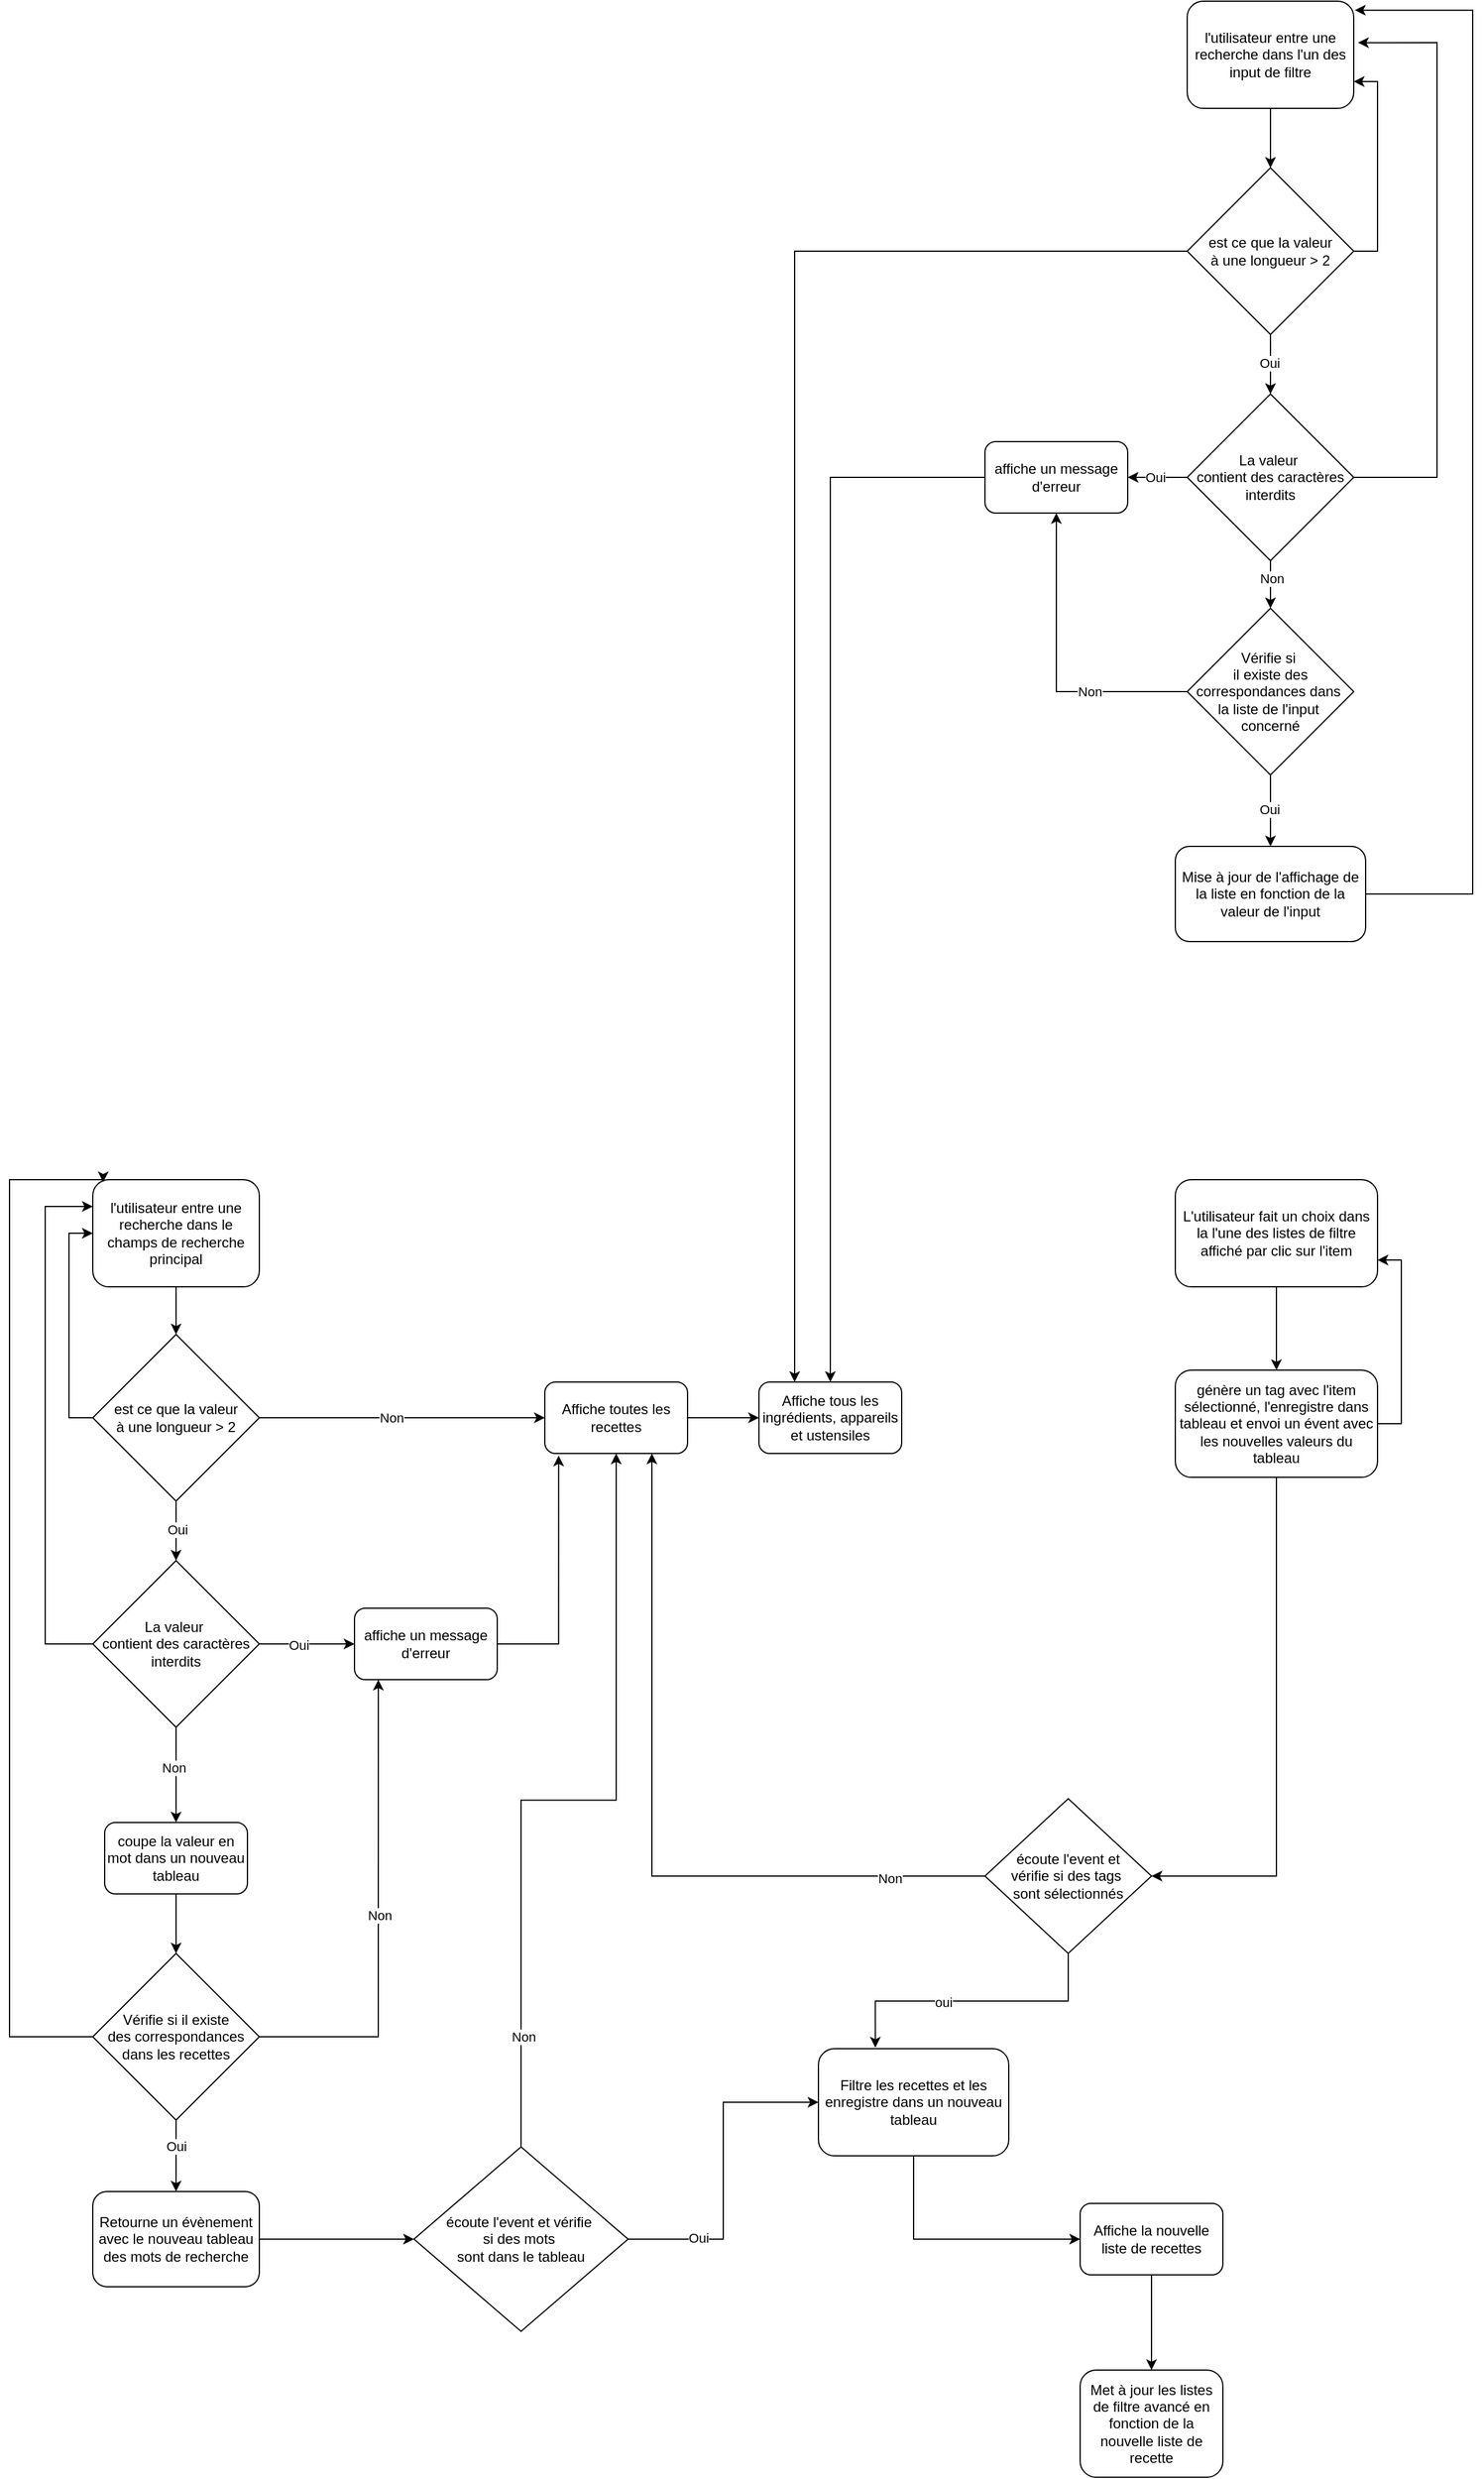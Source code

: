 <mxfile version="24.3.1" type="device">
  <diagram name="Page-1" id="eYKsO1id4bMG_3563-YX">
    <mxGraphModel dx="1660" dy="1527" grid="1" gridSize="10" guides="1" tooltips="1" connect="1" arrows="1" fold="1" page="1" pageScale="1" pageWidth="827" pageHeight="1169" math="0" shadow="0">
      <root>
        <mxCell id="0" />
        <mxCell id="1" parent="0" />
        <mxCell id="UpDIHEUihY1R6ZN1tgJs-8" style="edgeStyle=orthogonalEdgeStyle;rounded=0;orthogonalLoop=1;jettySize=auto;html=1;entryX=0.5;entryY=0;entryDx=0;entryDy=0;" edge="1" parent="1" source="UpDIHEUihY1R6ZN1tgJs-6" target="UpDIHEUihY1R6ZN1tgJs-7">
          <mxGeometry relative="1" as="geometry" />
        </mxCell>
        <mxCell id="UpDIHEUihY1R6ZN1tgJs-6" value="l&#39;utilisateur entre une recherche dans le champs de recherche principal" style="rounded=1;whiteSpace=wrap;html=1;" vertex="1" parent="1">
          <mxGeometry x="20" y="50" width="140" height="90" as="geometry" />
        </mxCell>
        <mxCell id="UpDIHEUihY1R6ZN1tgJs-13" style="edgeStyle=orthogonalEdgeStyle;rounded=0;orthogonalLoop=1;jettySize=auto;html=1;exitX=0.5;exitY=1;exitDx=0;exitDy=0;entryX=0.5;entryY=0;entryDx=0;entryDy=0;" edge="1" parent="1" source="UpDIHEUihY1R6ZN1tgJs-7" target="UpDIHEUihY1R6ZN1tgJs-12">
          <mxGeometry relative="1" as="geometry" />
        </mxCell>
        <mxCell id="UpDIHEUihY1R6ZN1tgJs-14" value="Oui" style="edgeLabel;html=1;align=center;verticalAlign=middle;resizable=0;points=[];" vertex="1" connectable="0" parent="UpDIHEUihY1R6ZN1tgJs-13">
          <mxGeometry x="-0.045" y="1" relative="1" as="geometry">
            <mxPoint as="offset" />
          </mxGeometry>
        </mxCell>
        <mxCell id="UpDIHEUihY1R6ZN1tgJs-16" style="edgeStyle=orthogonalEdgeStyle;rounded=0;orthogonalLoop=1;jettySize=auto;html=1;exitX=1;exitY=0.5;exitDx=0;exitDy=0;" edge="1" parent="1" source="UpDIHEUihY1R6ZN1tgJs-7" target="UpDIHEUihY1R6ZN1tgJs-15">
          <mxGeometry relative="1" as="geometry" />
        </mxCell>
        <mxCell id="UpDIHEUihY1R6ZN1tgJs-17" value="Non" style="edgeLabel;html=1;align=center;verticalAlign=middle;resizable=0;points=[];" vertex="1" connectable="0" parent="UpDIHEUihY1R6ZN1tgJs-16">
          <mxGeometry x="-0.078" relative="1" as="geometry">
            <mxPoint as="offset" />
          </mxGeometry>
        </mxCell>
        <mxCell id="UpDIHEUihY1R6ZN1tgJs-73" style="edgeStyle=orthogonalEdgeStyle;rounded=0;orthogonalLoop=1;jettySize=auto;html=1;exitX=0;exitY=0.5;exitDx=0;exitDy=0;entryX=0;entryY=0.5;entryDx=0;entryDy=0;" edge="1" parent="1" source="UpDIHEUihY1R6ZN1tgJs-7" target="UpDIHEUihY1R6ZN1tgJs-6">
          <mxGeometry relative="1" as="geometry" />
        </mxCell>
        <mxCell id="UpDIHEUihY1R6ZN1tgJs-7" value="est ce que la valeur&lt;div&gt;à une longueur &amp;gt; 2&lt;/div&gt;" style="rhombus;whiteSpace=wrap;html=1;" vertex="1" parent="1">
          <mxGeometry x="20" y="180" width="140" height="140" as="geometry" />
        </mxCell>
        <mxCell id="UpDIHEUihY1R6ZN1tgJs-20" style="edgeStyle=orthogonalEdgeStyle;rounded=0;orthogonalLoop=1;jettySize=auto;html=1;" edge="1" parent="1" source="UpDIHEUihY1R6ZN1tgJs-12" target="UpDIHEUihY1R6ZN1tgJs-19">
          <mxGeometry relative="1" as="geometry" />
        </mxCell>
        <mxCell id="UpDIHEUihY1R6ZN1tgJs-21" value="Non" style="edgeLabel;html=1;align=center;verticalAlign=middle;resizable=0;points=[];" vertex="1" connectable="0" parent="UpDIHEUihY1R6ZN1tgJs-20">
          <mxGeometry x="-0.149" y="-2" relative="1" as="geometry">
            <mxPoint as="offset" />
          </mxGeometry>
        </mxCell>
        <mxCell id="UpDIHEUihY1R6ZN1tgJs-23" style="edgeStyle=orthogonalEdgeStyle;rounded=0;orthogonalLoop=1;jettySize=auto;html=1;exitX=1;exitY=0.5;exitDx=0;exitDy=0;entryX=0;entryY=0.5;entryDx=0;entryDy=0;" edge="1" parent="1" source="UpDIHEUihY1R6ZN1tgJs-12" target="UpDIHEUihY1R6ZN1tgJs-22">
          <mxGeometry relative="1" as="geometry" />
        </mxCell>
        <mxCell id="UpDIHEUihY1R6ZN1tgJs-24" value="Oui" style="edgeLabel;html=1;align=center;verticalAlign=middle;resizable=0;points=[];" vertex="1" connectable="0" parent="UpDIHEUihY1R6ZN1tgJs-23">
          <mxGeometry x="-0.189" y="-1" relative="1" as="geometry">
            <mxPoint as="offset" />
          </mxGeometry>
        </mxCell>
        <mxCell id="UpDIHEUihY1R6ZN1tgJs-74" style="edgeStyle=orthogonalEdgeStyle;rounded=0;orthogonalLoop=1;jettySize=auto;html=1;exitX=0;exitY=0.5;exitDx=0;exitDy=0;entryX=0;entryY=0.25;entryDx=0;entryDy=0;" edge="1" parent="1" source="UpDIHEUihY1R6ZN1tgJs-12" target="UpDIHEUihY1R6ZN1tgJs-6">
          <mxGeometry relative="1" as="geometry">
            <Array as="points">
              <mxPoint x="-20" y="440" />
              <mxPoint x="-20" y="73" />
            </Array>
          </mxGeometry>
        </mxCell>
        <mxCell id="UpDIHEUihY1R6ZN1tgJs-12" value="La valeur&amp;nbsp;&lt;div&gt;contient des caractères interdits&lt;/div&gt;" style="rhombus;whiteSpace=wrap;html=1;" vertex="1" parent="1">
          <mxGeometry x="20" y="370" width="140" height="140" as="geometry" />
        </mxCell>
        <mxCell id="UpDIHEUihY1R6ZN1tgJs-40" style="edgeStyle=orthogonalEdgeStyle;rounded=0;orthogonalLoop=1;jettySize=auto;html=1;exitX=1;exitY=0.5;exitDx=0;exitDy=0;entryX=0;entryY=0.5;entryDx=0;entryDy=0;" edge="1" parent="1" source="UpDIHEUihY1R6ZN1tgJs-15" target="UpDIHEUihY1R6ZN1tgJs-39">
          <mxGeometry relative="1" as="geometry" />
        </mxCell>
        <mxCell id="UpDIHEUihY1R6ZN1tgJs-15" value="Affiche toutes les recettes" style="rounded=1;whiteSpace=wrap;html=1;" vertex="1" parent="1">
          <mxGeometry x="400" y="220" width="120" height="60" as="geometry" />
        </mxCell>
        <mxCell id="UpDIHEUihY1R6ZN1tgJs-30" style="edgeStyle=orthogonalEdgeStyle;rounded=0;orthogonalLoop=1;jettySize=auto;html=1;exitX=0.5;exitY=1;exitDx=0;exitDy=0;entryX=0.5;entryY=0;entryDx=0;entryDy=0;" edge="1" parent="1" source="UpDIHEUihY1R6ZN1tgJs-19" target="UpDIHEUihY1R6ZN1tgJs-29">
          <mxGeometry relative="1" as="geometry" />
        </mxCell>
        <mxCell id="UpDIHEUihY1R6ZN1tgJs-75" style="edgeStyle=orthogonalEdgeStyle;rounded=0;orthogonalLoop=1;jettySize=auto;html=1;exitX=0;exitY=0.5;exitDx=0;exitDy=0;entryX=0.062;entryY=0.024;entryDx=0;entryDy=0;entryPerimeter=0;" edge="1" parent="1" source="UpDIHEUihY1R6ZN1tgJs-29" target="UpDIHEUihY1R6ZN1tgJs-6">
          <mxGeometry relative="1" as="geometry">
            <Array as="points">
              <mxPoint x="-50" y="770" />
              <mxPoint x="-50" y="50" />
              <mxPoint x="29" y="50" />
            </Array>
          </mxGeometry>
        </mxCell>
        <mxCell id="UpDIHEUihY1R6ZN1tgJs-19" value="coupe la valeur en mot dans un nouveau tableau" style="rounded=1;whiteSpace=wrap;html=1;" vertex="1" parent="1">
          <mxGeometry x="30" y="590" width="120" height="60" as="geometry" />
        </mxCell>
        <mxCell id="UpDIHEUihY1R6ZN1tgJs-22" value="affiche un message d&#39;erreur" style="rounded=1;whiteSpace=wrap;html=1;" vertex="1" parent="1">
          <mxGeometry x="240" y="410" width="120" height="60" as="geometry" />
        </mxCell>
        <mxCell id="UpDIHEUihY1R6ZN1tgJs-34" style="edgeStyle=orthogonalEdgeStyle;rounded=0;orthogonalLoop=1;jettySize=auto;html=1;exitX=0.5;exitY=1;exitDx=0;exitDy=0;entryX=0.5;entryY=0;entryDx=0;entryDy=0;" edge="1" parent="1" source="UpDIHEUihY1R6ZN1tgJs-29" target="UpDIHEUihY1R6ZN1tgJs-33">
          <mxGeometry relative="1" as="geometry" />
        </mxCell>
        <mxCell id="UpDIHEUihY1R6ZN1tgJs-35" value="Oui" style="edgeLabel;html=1;align=center;verticalAlign=middle;resizable=0;points=[];" vertex="1" connectable="0" parent="UpDIHEUihY1R6ZN1tgJs-34">
          <mxGeometry x="-0.264" relative="1" as="geometry">
            <mxPoint as="offset" />
          </mxGeometry>
        </mxCell>
        <mxCell id="UpDIHEUihY1R6ZN1tgJs-29" value="Vérifie si il existe&lt;div&gt;des correspondances&lt;/div&gt;&lt;div&gt;dans les recettes&lt;/div&gt;" style="rhombus;whiteSpace=wrap;html=1;" vertex="1" parent="1">
          <mxGeometry x="20" y="700" width="140" height="140" as="geometry" />
        </mxCell>
        <mxCell id="UpDIHEUihY1R6ZN1tgJs-31" style="edgeStyle=orthogonalEdgeStyle;rounded=0;orthogonalLoop=1;jettySize=auto;html=1;exitX=1;exitY=0.5;exitDx=0;exitDy=0;entryX=0.167;entryY=1;entryDx=0;entryDy=0;entryPerimeter=0;" edge="1" parent="1" source="UpDIHEUihY1R6ZN1tgJs-29" target="UpDIHEUihY1R6ZN1tgJs-22">
          <mxGeometry relative="1" as="geometry" />
        </mxCell>
        <mxCell id="UpDIHEUihY1R6ZN1tgJs-32" value="Non" style="edgeLabel;html=1;align=center;verticalAlign=middle;resizable=0;points=[];" vertex="1" connectable="0" parent="UpDIHEUihY1R6ZN1tgJs-31">
          <mxGeometry x="0.011" y="-1" relative="1" as="geometry">
            <mxPoint as="offset" />
          </mxGeometry>
        </mxCell>
        <mxCell id="UpDIHEUihY1R6ZN1tgJs-88" style="edgeStyle=orthogonalEdgeStyle;rounded=0;orthogonalLoop=1;jettySize=auto;html=1;exitX=1;exitY=0.5;exitDx=0;exitDy=0;" edge="1" parent="1" source="UpDIHEUihY1R6ZN1tgJs-33" target="UpDIHEUihY1R6ZN1tgJs-87">
          <mxGeometry relative="1" as="geometry" />
        </mxCell>
        <mxCell id="UpDIHEUihY1R6ZN1tgJs-33" value="Retourne un évènement avec le nouveau tableau des mots de recherche" style="rounded=1;whiteSpace=wrap;html=1;" vertex="1" parent="1">
          <mxGeometry x="20" y="900" width="140" height="80" as="geometry" />
        </mxCell>
        <mxCell id="UpDIHEUihY1R6ZN1tgJs-38" style="edgeStyle=orthogonalEdgeStyle;rounded=0;orthogonalLoop=1;jettySize=auto;html=1;exitX=1;exitY=0.5;exitDx=0;exitDy=0;entryX=0.097;entryY=1.029;entryDx=0;entryDy=0;entryPerimeter=0;" edge="1" parent="1" source="UpDIHEUihY1R6ZN1tgJs-22" target="UpDIHEUihY1R6ZN1tgJs-15">
          <mxGeometry relative="1" as="geometry" />
        </mxCell>
        <mxCell id="UpDIHEUihY1R6ZN1tgJs-39" value="Affiche tous les ingrédients, appareils et ustensiles" style="rounded=1;whiteSpace=wrap;html=1;" vertex="1" parent="1">
          <mxGeometry x="580" y="220" width="120" height="60" as="geometry" />
        </mxCell>
        <mxCell id="UpDIHEUihY1R6ZN1tgJs-49" style="edgeStyle=orthogonalEdgeStyle;rounded=0;orthogonalLoop=1;jettySize=auto;html=1;exitX=0.5;exitY=1;exitDx=0;exitDy=0;entryX=0.5;entryY=0;entryDx=0;entryDy=0;" edge="1" parent="1" source="UpDIHEUihY1R6ZN1tgJs-42" target="UpDIHEUihY1R6ZN1tgJs-43">
          <mxGeometry relative="1" as="geometry" />
        </mxCell>
        <mxCell id="UpDIHEUihY1R6ZN1tgJs-42" value="l&#39;utilisateur entre une recherche dans l&#39;un des input de filtre" style="rounded=1;whiteSpace=wrap;html=1;" vertex="1" parent="1">
          <mxGeometry x="940" y="-940" width="140" height="90" as="geometry" />
        </mxCell>
        <mxCell id="UpDIHEUihY1R6ZN1tgJs-51" style="edgeStyle=orthogonalEdgeStyle;rounded=0;orthogonalLoop=1;jettySize=auto;html=1;exitX=0.5;exitY=1;exitDx=0;exitDy=0;entryX=0.5;entryY=0;entryDx=0;entryDy=0;" edge="1" parent="1" source="UpDIHEUihY1R6ZN1tgJs-43" target="UpDIHEUihY1R6ZN1tgJs-50">
          <mxGeometry relative="1" as="geometry" />
        </mxCell>
        <mxCell id="UpDIHEUihY1R6ZN1tgJs-52" value="Oui" style="edgeLabel;html=1;align=center;verticalAlign=middle;resizable=0;points=[];" vertex="1" connectable="0" parent="UpDIHEUihY1R6ZN1tgJs-51">
          <mxGeometry x="-0.069" y="-1" relative="1" as="geometry">
            <mxPoint as="offset" />
          </mxGeometry>
        </mxCell>
        <mxCell id="UpDIHEUihY1R6ZN1tgJs-72" style="edgeStyle=orthogonalEdgeStyle;rounded=0;orthogonalLoop=1;jettySize=auto;html=1;exitX=0;exitY=0.5;exitDx=0;exitDy=0;entryX=0.25;entryY=0;entryDx=0;entryDy=0;" edge="1" parent="1" source="UpDIHEUihY1R6ZN1tgJs-43" target="UpDIHEUihY1R6ZN1tgJs-39">
          <mxGeometry relative="1" as="geometry" />
        </mxCell>
        <mxCell id="UpDIHEUihY1R6ZN1tgJs-76" style="edgeStyle=orthogonalEdgeStyle;rounded=0;orthogonalLoop=1;jettySize=auto;html=1;exitX=1;exitY=0.5;exitDx=0;exitDy=0;entryX=1;entryY=0.75;entryDx=0;entryDy=0;" edge="1" parent="1" source="UpDIHEUihY1R6ZN1tgJs-43" target="UpDIHEUihY1R6ZN1tgJs-42">
          <mxGeometry relative="1" as="geometry" />
        </mxCell>
        <mxCell id="UpDIHEUihY1R6ZN1tgJs-43" value="est ce que la valeur&lt;div&gt;à une longueur &amp;gt; 2&lt;/div&gt;" style="rhombus;whiteSpace=wrap;html=1;" vertex="1" parent="1">
          <mxGeometry x="940" y="-800" width="140" height="140" as="geometry" />
        </mxCell>
        <mxCell id="UpDIHEUihY1R6ZN1tgJs-54" style="edgeStyle=orthogonalEdgeStyle;rounded=0;orthogonalLoop=1;jettySize=auto;html=1;exitX=0;exitY=0.5;exitDx=0;exitDy=0;entryX=1;entryY=0.5;entryDx=0;entryDy=0;" edge="1" parent="1" source="UpDIHEUihY1R6ZN1tgJs-50" target="UpDIHEUihY1R6ZN1tgJs-53">
          <mxGeometry relative="1" as="geometry" />
        </mxCell>
        <mxCell id="UpDIHEUihY1R6ZN1tgJs-55" value="Oui" style="edgeLabel;html=1;align=center;verticalAlign=middle;resizable=0;points=[];" vertex="1" connectable="0" parent="UpDIHEUihY1R6ZN1tgJs-54">
          <mxGeometry x="0.083" relative="1" as="geometry">
            <mxPoint as="offset" />
          </mxGeometry>
        </mxCell>
        <mxCell id="UpDIHEUihY1R6ZN1tgJs-60" style="edgeStyle=orthogonalEdgeStyle;rounded=0;orthogonalLoop=1;jettySize=auto;html=1;exitX=0.5;exitY=1;exitDx=0;exitDy=0;entryX=0.5;entryY=0;entryDx=0;entryDy=0;" edge="1" parent="1" source="UpDIHEUihY1R6ZN1tgJs-50" target="UpDIHEUihY1R6ZN1tgJs-59">
          <mxGeometry relative="1" as="geometry" />
        </mxCell>
        <mxCell id="UpDIHEUihY1R6ZN1tgJs-61" value="Non" style="edgeLabel;html=1;align=center;verticalAlign=middle;resizable=0;points=[];" vertex="1" connectable="0" parent="UpDIHEUihY1R6ZN1tgJs-60">
          <mxGeometry x="-0.263" y="1" relative="1" as="geometry">
            <mxPoint as="offset" />
          </mxGeometry>
        </mxCell>
        <mxCell id="UpDIHEUihY1R6ZN1tgJs-50" value="La valeur&amp;nbsp;&lt;div&gt;contient des caractères interdits&lt;/div&gt;" style="rhombus;whiteSpace=wrap;html=1;" vertex="1" parent="1">
          <mxGeometry x="940" y="-610" width="140" height="140" as="geometry" />
        </mxCell>
        <mxCell id="UpDIHEUihY1R6ZN1tgJs-71" style="edgeStyle=orthogonalEdgeStyle;rounded=0;orthogonalLoop=1;jettySize=auto;html=1;exitX=0;exitY=0.5;exitDx=0;exitDy=0;entryX=0.5;entryY=0;entryDx=0;entryDy=0;" edge="1" parent="1" source="UpDIHEUihY1R6ZN1tgJs-53" target="UpDIHEUihY1R6ZN1tgJs-39">
          <mxGeometry relative="1" as="geometry" />
        </mxCell>
        <mxCell id="UpDIHEUihY1R6ZN1tgJs-53" value="affiche un message d&#39;erreur" style="rounded=1;whiteSpace=wrap;html=1;" vertex="1" parent="1">
          <mxGeometry x="770" y="-570" width="120" height="60" as="geometry" />
        </mxCell>
        <mxCell id="UpDIHEUihY1R6ZN1tgJs-63" style="edgeStyle=orthogonalEdgeStyle;rounded=0;orthogonalLoop=1;jettySize=auto;html=1;exitX=0;exitY=0.5;exitDx=0;exitDy=0;entryX=0.5;entryY=1;entryDx=0;entryDy=0;" edge="1" parent="1" source="UpDIHEUihY1R6ZN1tgJs-59" target="UpDIHEUihY1R6ZN1tgJs-53">
          <mxGeometry relative="1" as="geometry" />
        </mxCell>
        <mxCell id="UpDIHEUihY1R6ZN1tgJs-64" value="Non" style="edgeLabel;html=1;align=center;verticalAlign=middle;resizable=0;points=[];" vertex="1" connectable="0" parent="UpDIHEUihY1R6ZN1tgJs-63">
          <mxGeometry x="-0.365" relative="1" as="geometry">
            <mxPoint as="offset" />
          </mxGeometry>
        </mxCell>
        <mxCell id="UpDIHEUihY1R6ZN1tgJs-67" style="edgeStyle=orthogonalEdgeStyle;rounded=0;orthogonalLoop=1;jettySize=auto;html=1;exitX=0.5;exitY=1;exitDx=0;exitDy=0;" edge="1" parent="1" source="UpDIHEUihY1R6ZN1tgJs-59" target="UpDIHEUihY1R6ZN1tgJs-66">
          <mxGeometry relative="1" as="geometry" />
        </mxCell>
        <mxCell id="UpDIHEUihY1R6ZN1tgJs-68" value="Oui" style="edgeLabel;html=1;align=center;verticalAlign=middle;resizable=0;points=[];" vertex="1" connectable="0" parent="UpDIHEUihY1R6ZN1tgJs-67">
          <mxGeometry x="-0.048" y="-1" relative="1" as="geometry">
            <mxPoint as="offset" />
          </mxGeometry>
        </mxCell>
        <mxCell id="UpDIHEUihY1R6ZN1tgJs-59" value="Vérifie si&amp;nbsp;&lt;div&gt;il&amp;nbsp;&lt;span style=&quot;background-color: initial;&quot;&gt;existe&amp;nbsp;&lt;/span&gt;&lt;span style=&quot;background-color: initial;&quot;&gt;des correspondances&amp;nbsp;&lt;/span&gt;&lt;span style=&quot;background-color: initial;&quot;&gt;dans&amp;nbsp;&lt;/span&gt;&lt;/div&gt;&lt;div&gt;&lt;span style=&quot;background-color: initial;&quot;&gt;la liste de&amp;nbsp;&lt;/span&gt;&lt;span style=&quot;background-color: initial;&quot;&gt;l&#39;input&amp;nbsp;&lt;/span&gt;&lt;/div&gt;&lt;div&gt;&lt;span style=&quot;background-color: initial;&quot;&gt;concerné&lt;/span&gt;&lt;/div&gt;" style="rhombus;whiteSpace=wrap;html=1;" vertex="1" parent="1">
          <mxGeometry x="940" y="-430" width="140" height="140" as="geometry" />
        </mxCell>
        <mxCell id="UpDIHEUihY1R6ZN1tgJs-81" style="edgeStyle=orthogonalEdgeStyle;rounded=0;orthogonalLoop=1;jettySize=auto;html=1;exitX=0.5;exitY=1;exitDx=0;exitDy=0;entryX=0.5;entryY=0;entryDx=0;entryDy=0;" edge="1" parent="1" source="UpDIHEUihY1R6ZN1tgJs-65" target="UpDIHEUihY1R6ZN1tgJs-79">
          <mxGeometry relative="1" as="geometry" />
        </mxCell>
        <mxCell id="UpDIHEUihY1R6ZN1tgJs-65" value="L&#39;utilisateur fait un choix dans la l&#39;une des listes de filtre affiché par clic sur l&#39;item" style="rounded=1;whiteSpace=wrap;html=1;" vertex="1" parent="1">
          <mxGeometry x="930" y="50" width="170" height="90" as="geometry" />
        </mxCell>
        <mxCell id="UpDIHEUihY1R6ZN1tgJs-66" value="Mise à jour de l&#39;affichage de la liste en fonction de la valeur de l&#39;input" style="rounded=1;whiteSpace=wrap;html=1;" vertex="1" parent="1">
          <mxGeometry x="930" y="-230" width="160" height="80" as="geometry" />
        </mxCell>
        <mxCell id="UpDIHEUihY1R6ZN1tgJs-77" style="edgeStyle=orthogonalEdgeStyle;rounded=0;orthogonalLoop=1;jettySize=auto;html=1;exitX=1;exitY=0.5;exitDx=0;exitDy=0;entryX=1.026;entryY=0.387;entryDx=0;entryDy=0;entryPerimeter=0;" edge="1" parent="1" source="UpDIHEUihY1R6ZN1tgJs-50" target="UpDIHEUihY1R6ZN1tgJs-42">
          <mxGeometry relative="1" as="geometry">
            <Array as="points">
              <mxPoint x="1150" y="-540" />
              <mxPoint x="1150" y="-905" />
            </Array>
          </mxGeometry>
        </mxCell>
        <mxCell id="UpDIHEUihY1R6ZN1tgJs-78" style="edgeStyle=orthogonalEdgeStyle;rounded=0;orthogonalLoop=1;jettySize=auto;html=1;exitX=1;exitY=0.5;exitDx=0;exitDy=0;entryX=1.007;entryY=0.084;entryDx=0;entryDy=0;entryPerimeter=0;" edge="1" parent="1" source="UpDIHEUihY1R6ZN1tgJs-66" target="UpDIHEUihY1R6ZN1tgJs-42">
          <mxGeometry relative="1" as="geometry">
            <Array as="points">
              <mxPoint x="1180" y="-190" />
              <mxPoint x="1180" y="-932" />
            </Array>
          </mxGeometry>
        </mxCell>
        <mxCell id="UpDIHEUihY1R6ZN1tgJs-80" style="edgeStyle=orthogonalEdgeStyle;rounded=0;orthogonalLoop=1;jettySize=auto;html=1;exitX=1;exitY=0.5;exitDx=0;exitDy=0;entryX=1;entryY=0.75;entryDx=0;entryDy=0;" edge="1" parent="1" source="UpDIHEUihY1R6ZN1tgJs-79" target="UpDIHEUihY1R6ZN1tgJs-65">
          <mxGeometry relative="1" as="geometry" />
        </mxCell>
        <mxCell id="UpDIHEUihY1R6ZN1tgJs-83" style="edgeStyle=orthogonalEdgeStyle;rounded=0;orthogonalLoop=1;jettySize=auto;html=1;exitX=0.5;exitY=1;exitDx=0;exitDy=0;entryX=1;entryY=0.5;entryDx=0;entryDy=0;" edge="1" parent="1" source="UpDIHEUihY1R6ZN1tgJs-79" target="UpDIHEUihY1R6ZN1tgJs-82">
          <mxGeometry relative="1" as="geometry" />
        </mxCell>
        <mxCell id="UpDIHEUihY1R6ZN1tgJs-79" value="génère un tag avec l&#39;item sélectionné, l&#39;enregistre dans tableau et envoi un évent avec les nouvelles valeurs du tableau" style="rounded=1;whiteSpace=wrap;html=1;" vertex="1" parent="1">
          <mxGeometry x="930" y="210" width="170" height="90" as="geometry" />
        </mxCell>
        <mxCell id="UpDIHEUihY1R6ZN1tgJs-84" style="edgeStyle=orthogonalEdgeStyle;rounded=0;orthogonalLoop=1;jettySize=auto;html=1;entryX=0.75;entryY=1;entryDx=0;entryDy=0;" edge="1" parent="1" source="UpDIHEUihY1R6ZN1tgJs-82" target="UpDIHEUihY1R6ZN1tgJs-15">
          <mxGeometry relative="1" as="geometry" />
        </mxCell>
        <mxCell id="UpDIHEUihY1R6ZN1tgJs-85" value="Non" style="edgeLabel;html=1;align=center;verticalAlign=middle;resizable=0;points=[];" vertex="1" connectable="0" parent="UpDIHEUihY1R6ZN1tgJs-84">
          <mxGeometry x="-0.747" y="2" relative="1" as="geometry">
            <mxPoint as="offset" />
          </mxGeometry>
        </mxCell>
        <mxCell id="UpDIHEUihY1R6ZN1tgJs-82" value="écoute l&#39;event et&lt;div&gt;vérifie si des tags&amp;nbsp;&lt;div&gt;sont sélectionnés&lt;/div&gt;&lt;/div&gt;" style="rhombus;whiteSpace=wrap;html=1;" vertex="1" parent="1">
          <mxGeometry x="770" y="570" width="140" height="130" as="geometry" />
        </mxCell>
        <mxCell id="UpDIHEUihY1R6ZN1tgJs-89" style="edgeStyle=orthogonalEdgeStyle;rounded=0;orthogonalLoop=1;jettySize=auto;html=1;exitX=0.5;exitY=0;exitDx=0;exitDy=0;entryX=0.5;entryY=1;entryDx=0;entryDy=0;" edge="1" parent="1" source="UpDIHEUihY1R6ZN1tgJs-87" target="UpDIHEUihY1R6ZN1tgJs-15">
          <mxGeometry relative="1" as="geometry" />
        </mxCell>
        <mxCell id="UpDIHEUihY1R6ZN1tgJs-90" value="Non" style="edgeLabel;html=1;align=center;verticalAlign=middle;resizable=0;points=[];" vertex="1" connectable="0" parent="UpDIHEUihY1R6ZN1tgJs-89">
          <mxGeometry x="-0.721" y="-2" relative="1" as="geometry">
            <mxPoint as="offset" />
          </mxGeometry>
        </mxCell>
        <mxCell id="UpDIHEUihY1R6ZN1tgJs-97" style="edgeStyle=orthogonalEdgeStyle;rounded=0;orthogonalLoop=1;jettySize=auto;html=1;exitX=1;exitY=0.5;exitDx=0;exitDy=0;" edge="1" parent="1" source="UpDIHEUihY1R6ZN1tgJs-87" target="UpDIHEUihY1R6ZN1tgJs-96">
          <mxGeometry relative="1" as="geometry" />
        </mxCell>
        <mxCell id="UpDIHEUihY1R6ZN1tgJs-98" value="Oui" style="edgeLabel;html=1;align=center;verticalAlign=middle;resizable=0;points=[];" vertex="1" connectable="0" parent="UpDIHEUihY1R6ZN1tgJs-97">
          <mxGeometry x="-0.573" y="1" relative="1" as="geometry">
            <mxPoint as="offset" />
          </mxGeometry>
        </mxCell>
        <mxCell id="UpDIHEUihY1R6ZN1tgJs-87" value="écoute l&#39;event et vérifie&amp;nbsp;&lt;div&gt;si des mots&amp;nbsp;&lt;div&gt;sont dans le tableau&lt;/div&gt;&lt;/div&gt;" style="rhombus;whiteSpace=wrap;html=1;" vertex="1" parent="1">
          <mxGeometry x="290" y="862.5" width="180" height="155" as="geometry" />
        </mxCell>
        <mxCell id="UpDIHEUihY1R6ZN1tgJs-102" style="edgeStyle=orthogonalEdgeStyle;rounded=0;orthogonalLoop=1;jettySize=auto;html=1;exitX=0.5;exitY=1;exitDx=0;exitDy=0;entryX=0.5;entryY=0;entryDx=0;entryDy=0;" edge="1" parent="1" source="UpDIHEUihY1R6ZN1tgJs-92" target="UpDIHEUihY1R6ZN1tgJs-93">
          <mxGeometry relative="1" as="geometry" />
        </mxCell>
        <mxCell id="UpDIHEUihY1R6ZN1tgJs-92" value="Affiche la nouvelle liste de recettes" style="rounded=1;whiteSpace=wrap;html=1;" vertex="1" parent="1">
          <mxGeometry x="850" y="910" width="120" height="60" as="geometry" />
        </mxCell>
        <mxCell id="UpDIHEUihY1R6ZN1tgJs-93" value="Met à jour les listes de filtre avancé en fonction de la nouvelle liste de recette" style="rounded=1;whiteSpace=wrap;html=1;" vertex="1" parent="1">
          <mxGeometry x="850" y="1050" width="120" height="90" as="geometry" />
        </mxCell>
        <mxCell id="UpDIHEUihY1R6ZN1tgJs-101" style="edgeStyle=orthogonalEdgeStyle;rounded=0;orthogonalLoop=1;jettySize=auto;html=1;exitX=0.5;exitY=1;exitDx=0;exitDy=0;entryX=0;entryY=0.5;entryDx=0;entryDy=0;" edge="1" parent="1" source="UpDIHEUihY1R6ZN1tgJs-96" target="UpDIHEUihY1R6ZN1tgJs-92">
          <mxGeometry relative="1" as="geometry" />
        </mxCell>
        <mxCell id="UpDIHEUihY1R6ZN1tgJs-96" value="Filtre les recettes et les enregistre dans un nouveau tableau" style="rounded=1;whiteSpace=wrap;html=1;" vertex="1" parent="1">
          <mxGeometry x="630" y="780" width="160" height="90" as="geometry" />
        </mxCell>
        <mxCell id="UpDIHEUihY1R6ZN1tgJs-99" style="edgeStyle=orthogonalEdgeStyle;rounded=0;orthogonalLoop=1;jettySize=auto;html=1;exitX=0.5;exitY=1;exitDx=0;exitDy=0;entryX=0.299;entryY=-0.01;entryDx=0;entryDy=0;entryPerimeter=0;" edge="1" parent="1" source="UpDIHEUihY1R6ZN1tgJs-82" target="UpDIHEUihY1R6ZN1tgJs-96">
          <mxGeometry relative="1" as="geometry" />
        </mxCell>
        <mxCell id="UpDIHEUihY1R6ZN1tgJs-100" value="oui" style="edgeLabel;html=1;align=center;verticalAlign=middle;resizable=0;points=[];" vertex="1" connectable="0" parent="UpDIHEUihY1R6ZN1tgJs-99">
          <mxGeometry x="0.205" y="1" relative="1" as="geometry">
            <mxPoint as="offset" />
          </mxGeometry>
        </mxCell>
      </root>
    </mxGraphModel>
  </diagram>
</mxfile>
